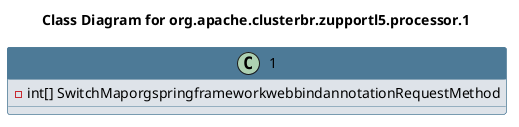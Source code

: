 @startuml 
skinparam class { 
 BackgroundColor #DEE3E9 
 ArrowColor #4D7A97 
 BorderColor #4D7A97 
}
left to right direction 
title Class Diagram for org.apache.clusterbr.zupportl5.processor.1
skinparam titleBackgroundColor White
skinparam classHeaderBackgroundColor #4D7A97 
skinparam stereotypeCBackgroundColor #F8981D 

class 1 {
 - int[] SwitchMaporgspringframeworkwebbindannotationRequestMethod
}
@enduml